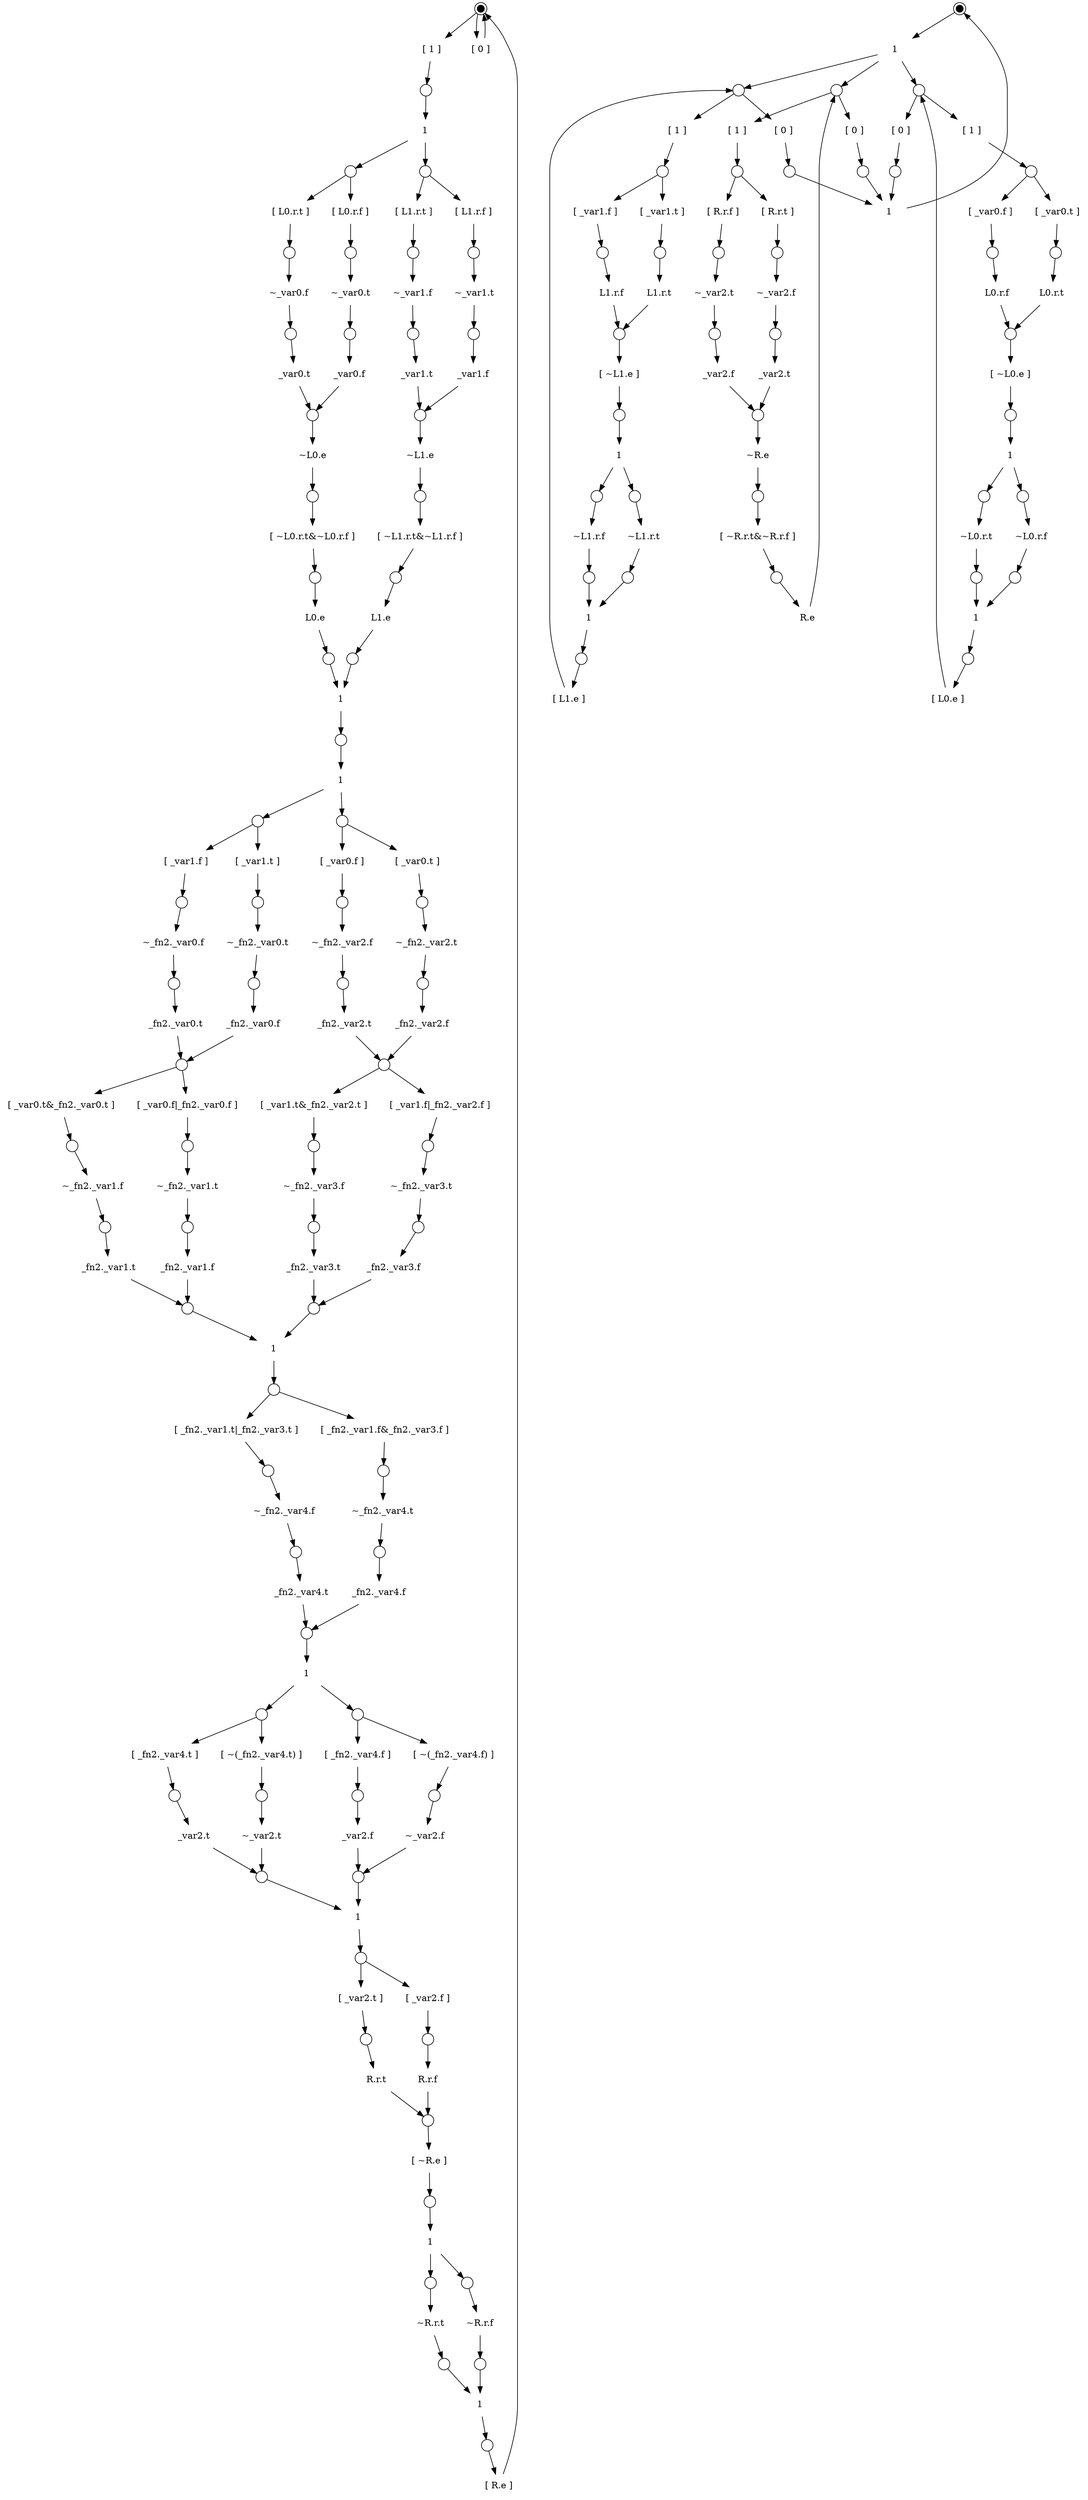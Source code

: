 digraph model
{
	subgraph adder
	{
		graph["label"="" "variables"="L0.r.t,L0.r.f,L0.e,L1.r.t,L1.r.f,L1.e,R.r.t,R.r.f,R.e,_var0.t,_var0.f,_var1.t,_var1.f,_var2.t,_var2.f,_fn2._var0.t,_fn2._var0.f,_fn2._var1.t,_fn2._var1.f,_fn2._var2.t,_fn2._var2.f,_fn2._var3.t,_fn2._var3.f,_fn2._var4.t,_fn2._var4.f" "type"="local" "elaborate"="true" "reset"="~L0.r.t&~L0.r.f&L0.e&~L1.r.t&~L1.r.f&L1.e&~R.r.t&~R.r.f&R.e&~_var0.t&~_var0.f&~_var1.t&~_var1.f&~_var2.t&~_var2.f"];
		S0["shape"="circle" "width"="0.15" "peripheries"="2" "style"="filled" "fillcolor"="#000000" "label"=""];
		T0["shape"="plaintext" "label"="[ 1 ]"];
		S0->T0;
		S1["shape"="circle" "width"="0.25" "label"=""];
		T0->S1;
		T1["shape"="plaintext" "label"="1"];
		S1->T1;
		S2["shape"="circle" "width"="0.25" "label"=""];
		T1->S2;
		T2["shape"="plaintext" "label"="[ L0.r.t ]"];
		S2->T2;
		S3["shape"="circle" "width"="0.25" "label"=""];
		T2->S3;
		T3["shape"="plaintext" "label"="~_var0.f"];
		S3->T3;
		S4["shape"="circle" "width"="0.25" "label"=""];
		T3->S4;
		T4["shape"="plaintext" "label"="_var0.t"];
		S4->T4;
		T5["shape"="plaintext" "label"="[ L0.r.f ]"];
		S2->T5;
		S5["shape"="circle" "width"="0.25" "label"=""];
		T5->S5;
		T6["shape"="plaintext" "label"="~_var0.t"];
		S5->T6;
		S6["shape"="circle" "width"="0.25" "label"=""];
		T6->S6;
		T7["shape"="plaintext" "label"="_var0.f"];
		S6->T7;
		S7["shape"="circle" "width"="0.25" "label"=""];
		T4->S7;
		T7->S7;
		T8["shape"="plaintext" "label"="~L0.e"];
		S7->T8;
		S8["shape"="circle" "width"="0.25" "label"=""];
		T8->S8;
		T9["shape"="plaintext" "label"="[ ~L0.r.t&~L0.r.f ]"];
		S8->T9;
		S9["shape"="circle" "width"="0.25" "label"=""];
		T9->S9;
		T10["shape"="plaintext" "label"="L0.e"];
		S9->T10;
		S10["shape"="circle" "width"="0.25" "label"=""];
		T10->S10;
		S11["shape"="circle" "width"="0.25" "label"=""];
		T1->S11;
		T11["shape"="plaintext" "label"="[ L1.r.t ]"];
		S11->T11;
		S12["shape"="circle" "width"="0.25" "label"=""];
		T11->S12;
		T12["shape"="plaintext" "label"="~_var1.f"];
		S12->T12;
		S13["shape"="circle" "width"="0.25" "label"=""];
		T12->S13;
		T13["shape"="plaintext" "label"="_var1.t"];
		S13->T13;
		T14["shape"="plaintext" "label"="[ L1.r.f ]"];
		S11->T14;
		S14["shape"="circle" "width"="0.25" "label"=""];
		T14->S14;
		T15["shape"="plaintext" "label"="~_var1.t"];
		S14->T15;
		S15["shape"="circle" "width"="0.25" "label"=""];
		T15->S15;
		T16["shape"="plaintext" "label"="_var1.f"];
		S15->T16;
		S16["shape"="circle" "width"="0.25" "label"=""];
		T13->S16;
		T16->S16;
		T17["shape"="plaintext" "label"="~L1.e"];
		S16->T17;
		S17["shape"="circle" "width"="0.25" "label"=""];
		T17->S17;
		T18["shape"="plaintext" "label"="[ ~L1.r.t&~L1.r.f ]"];
		S17->T18;
		S18["shape"="circle" "width"="0.25" "label"=""];
		T18->S18;
		T19["shape"="plaintext" "label"="L1.e"];
		S18->T19;
		S19["shape"="circle" "width"="0.25" "label"=""];
		T19->S19;
		T20["shape"="plaintext" "label"="1"];
		S10->T20;
		S19->T20;
		S20["shape"="circle" "width"="0.25" "label"=""];
		T20->S20;
		T21["shape"="plaintext" "label"="1"];
		S20->T21;
		S21["shape"="circle" "width"="0.25" "label"=""];
		T21->S21;
		T22["shape"="plaintext" "label"="[ _var1.f ]"];
		S21->T22;
		S22["shape"="circle" "width"="0.25" "label"=""];
		T22->S22;
		T23["shape"="plaintext" "label"="~_fn2._var0.f"];
		S22->T23;
		S23["shape"="circle" "width"="0.25" "label"=""];
		T23->S23;
		T24["shape"="plaintext" "label"="_fn2._var0.t"];
		S23->T24;
		T25["shape"="plaintext" "label"="[ _var1.t ]"];
		S21->T25;
		S24["shape"="circle" "width"="0.25" "label"=""];
		T25->S24;
		T26["shape"="plaintext" "label"="~_fn2._var0.t"];
		S24->T26;
		S25["shape"="circle" "width"="0.25" "label"=""];
		T26->S25;
		T27["shape"="plaintext" "label"="_fn2._var0.f"];
		S25->T27;
		S26["shape"="circle" "width"="0.25" "label"=""];
		T24->S26;
		T27->S26;
		T28["shape"="plaintext" "label"="[ _var0.t&_fn2._var0.t ]"];
		S26->T28;
		S27["shape"="circle" "width"="0.25" "label"=""];
		T28->S27;
		T29["shape"="plaintext" "label"="~_fn2._var1.f"];
		S27->T29;
		S28["shape"="circle" "width"="0.25" "label"=""];
		T29->S28;
		T30["shape"="plaintext" "label"="_fn2._var1.t"];
		S28->T30;
		T31["shape"="plaintext" "label"="[ _var0.f|_fn2._var0.f ]"];
		S26->T31;
		S29["shape"="circle" "width"="0.25" "label"=""];
		T31->S29;
		T32["shape"="plaintext" "label"="~_fn2._var1.t"];
		S29->T32;
		S30["shape"="circle" "width"="0.25" "label"=""];
		T32->S30;
		T33["shape"="plaintext" "label"="_fn2._var1.f"];
		S30->T33;
		S31["shape"="circle" "width"="0.25" "label"=""];
		T30->S31;
		T33->S31;
		S32["shape"="circle" "width"="0.25" "label"=""];
		T21->S32;
		T34["shape"="plaintext" "label"="[ _var0.f ]"];
		S32->T34;
		S33["shape"="circle" "width"="0.25" "label"=""];
		T34->S33;
		T35["shape"="plaintext" "label"="~_fn2._var2.f"];
		S33->T35;
		S34["shape"="circle" "width"="0.25" "label"=""];
		T35->S34;
		T36["shape"="plaintext" "label"="_fn2._var2.t"];
		S34->T36;
		T37["shape"="plaintext" "label"="[ _var0.t ]"];
		S32->T37;
		S35["shape"="circle" "width"="0.25" "label"=""];
		T37->S35;
		T38["shape"="plaintext" "label"="~_fn2._var2.t"];
		S35->T38;
		S36["shape"="circle" "width"="0.25" "label"=""];
		T38->S36;
		T39["shape"="plaintext" "label"="_fn2._var2.f"];
		S36->T39;
		S37["shape"="circle" "width"="0.25" "label"=""];
		T36->S37;
		T39->S37;
		T40["shape"="plaintext" "label"="[ _var1.t&_fn2._var2.t ]"];
		S37->T40;
		S38["shape"="circle" "width"="0.25" "label"=""];
		T40->S38;
		T41["shape"="plaintext" "label"="~_fn2._var3.f"];
		S38->T41;
		S39["shape"="circle" "width"="0.25" "label"=""];
		T41->S39;
		T42["shape"="plaintext" "label"="_fn2._var3.t"];
		S39->T42;
		T43["shape"="plaintext" "label"="[ _var1.f|_fn2._var2.f ]"];
		S37->T43;
		S40["shape"="circle" "width"="0.25" "label"=""];
		T43->S40;
		T44["shape"="plaintext" "label"="~_fn2._var3.t"];
		S40->T44;
		S41["shape"="circle" "width"="0.25" "label"=""];
		T44->S41;
		T45["shape"="plaintext" "label"="_fn2._var3.f"];
		S41->T45;
		S42["shape"="circle" "width"="0.25" "label"=""];
		T42->S42;
		T45->S42;
		T46["shape"="plaintext" "label"="1"];
		S31->T46;
		S42->T46;
		S43["shape"="circle" "width"="0.25" "label"=""];
		T46->S43;
		T47["shape"="plaintext" "label"="[ _fn2._var1.t|_fn2._var3.t ]"];
		S43->T47;
		S44["shape"="circle" "width"="0.25" "label"=""];
		T47->S44;
		T48["shape"="plaintext" "label"="~_fn2._var4.f"];
		S44->T48;
		S45["shape"="circle" "width"="0.25" "label"=""];
		T48->S45;
		T49["shape"="plaintext" "label"="_fn2._var4.t"];
		S45->T49;
		T50["shape"="plaintext" "label"="[ _fn2._var1.f&_fn2._var3.f ]"];
		S43->T50;
		S46["shape"="circle" "width"="0.25" "label"=""];
		T50->S46;
		T51["shape"="plaintext" "label"="~_fn2._var4.t"];
		S46->T51;
		S47["shape"="circle" "width"="0.25" "label"=""];
		T51->S47;
		T52["shape"="plaintext" "label"="_fn2._var4.f"];
		S47->T52;
		S48["shape"="circle" "width"="0.25" "label"=""];
		T49->S48;
		T52->S48;
		T53["shape"="plaintext" "label"="1"];
		S48->T53;
		S49["shape"="circle" "width"="0.25" "label"=""];
		T53->S49;
		T54["shape"="plaintext" "label"="[ _fn2._var4.t ]"];
		S49->T54;
		S50["shape"="circle" "width"="0.25" "label"=""];
		T54->S50;
		T55["shape"="plaintext" "label"="_var2.t"];
		S50->T55;
		T56["shape"="plaintext" "label"="[ ~(_fn2._var4.t) ]"];
		S49->T56;
		S51["shape"="circle" "width"="0.25" "label"=""];
		T56->S51;
		T57["shape"="plaintext" "label"="~_var2.t"];
		S51->T57;
		S52["shape"="circle" "width"="0.25" "label"=""];
		T55->S52;
		T57->S52;
		S53["shape"="circle" "width"="0.25" "label"=""];
		T53->S53;
		T58["shape"="plaintext" "label"="[ _fn2._var4.f ]"];
		S53->T58;
		S54["shape"="circle" "width"="0.25" "label"=""];
		T58->S54;
		T59["shape"="plaintext" "label"="_var2.f"];
		S54->T59;
		T60["shape"="plaintext" "label"="[ ~(_fn2._var4.f) ]"];
		S53->T60;
		S55["shape"="circle" "width"="0.25" "label"=""];
		T60->S55;
		T61["shape"="plaintext" "label"="~_var2.f"];
		S55->T61;
		S56["shape"="circle" "width"="0.25" "label"=""];
		T59->S56;
		T61->S56;
		T62["shape"="plaintext" "label"="1"];
		S52->T62;
		S56->T62;
		S57["shape"="circle" "width"="0.25" "label"=""];
		T62->S57;
		T63["shape"="plaintext" "label"="[ _var2.t ]"];
		S57->T63;
		S58["shape"="circle" "width"="0.25" "label"=""];
		T63->S58;
		T64["shape"="plaintext" "label"="R.r.t"];
		S58->T64;
		T65["shape"="plaintext" "label"="[ _var2.f ]"];
		S57->T65;
		S59["shape"="circle" "width"="0.25" "label"=""];
		T65->S59;
		T66["shape"="plaintext" "label"="R.r.f"];
		S59->T66;
		S60["shape"="circle" "width"="0.25" "label"=""];
		T64->S60;
		T66->S60;
		T67["shape"="plaintext" "label"="[ ~R.e ]"];
		S60->T67;
		S61["shape"="circle" "width"="0.25" "label"=""];
		T67->S61;
		T68["shape"="plaintext" "label"="1"];
		S61->T68;
		S62["shape"="circle" "width"="0.25" "label"=""];
		T68->S62;
		T69["shape"="plaintext" "label"="~R.r.t"];
		S62->T69;
		S63["shape"="circle" "width"="0.25" "label"=""];
		T69->S63;
		S64["shape"="circle" "width"="0.25" "label"=""];
		T68->S64;
		T70["shape"="plaintext" "label"="~R.r.f"];
		S64->T70;
		S65["shape"="circle" "width"="0.25" "label"=""];
		T70->S65;
		T71["shape"="plaintext" "label"="1"];
		S63->T71;
		S65->T71;
		S66["shape"="circle" "width"="0.25" "label"=""];
		T71->S66;
		T72["shape"="plaintext" "label"="[ R.e ]"];
		S66->T72;
		T72->S0;
		T73["shape"="plaintext" "label"="[ 0 ]"];
		S0->T73;
		T73->S0;
	}
	subgraph environment
	{
		graph["label"="" "variables"="L0.r.t,L0.r.f,L0.e,L1.r.t,L1.r.f,L1.e,R.r.t,R.r.f,R.e,_var0.t,_var0.f,_var1.t,_var1.f,_var2.t,_var2.f" "type"="remote" "elaborate"="false" "reset"="~L0.r.t&~L0.r.f&L0.e&~L1.r.t&~L1.r.f&L1.e&~R.r.t&~R.r.f&R.e&~_var0.t&~_var0.f&~_var1.t&~_var1.f&~_var2.t&~_var2.f"];
		S67["shape"="circle" "width"="0.15" "peripheries"="2" "style"="filled" "fillcolor"="#000000" "label"=""];
		T74["shape"="plaintext" "label"="1"];
		S67->T74;
		S68["shape"="circle" "width"="0.25" "label"=""];
		T74->S68;
		T75["shape"="plaintext" "label"="[ 1 ]"];
		S68->T75;
		S69["shape"="circle" "width"="0.25" "label"=""];
		T75->S69;
		T76["shape"="plaintext" "label"="[ _var0.t ]"];
		S69->T76;
		S70["shape"="circle" "width"="0.25" "label"=""];
		T76->S70;
		T77["shape"="plaintext" "label"="L0.r.t"];
		S70->T77;
		T78["shape"="plaintext" "label"="[ _var0.f ]"];
		S69->T78;
		S71["shape"="circle" "width"="0.25" "label"=""];
		T78->S71;
		T79["shape"="plaintext" "label"="L0.r.f"];
		S71->T79;
		S72["shape"="circle" "width"="0.25" "label"=""];
		T77->S72;
		T79->S72;
		T80["shape"="plaintext" "label"="[ ~L0.e ]"];
		S72->T80;
		S73["shape"="circle" "width"="0.25" "label"=""];
		T80->S73;
		T81["shape"="plaintext" "label"="1"];
		S73->T81;
		S74["shape"="circle" "width"="0.25" "label"=""];
		T81->S74;
		T82["shape"="plaintext" "label"="~L0.r.t"];
		S74->T82;
		S75["shape"="circle" "width"="0.25" "label"=""];
		T82->S75;
		S76["shape"="circle" "width"="0.25" "label"=""];
		T81->S76;
		T83["shape"="plaintext" "label"="~L0.r.f"];
		S76->T83;
		S77["shape"="circle" "width"="0.25" "label"=""];
		T83->S77;
		T84["shape"="plaintext" "label"="1"];
		S75->T84;
		S77->T84;
		S78["shape"="circle" "width"="0.25" "label"=""];
		T84->S78;
		T85["shape"="plaintext" "label"="[ L0.e ]"];
		S78->T85;
		T85->S68;
		T86["shape"="plaintext" "label"="[ 0 ]"];
		S68->T86;
		S79["shape"="circle" "width"="0.25" "label"=""];
		T86->S79;
		S80["shape"="circle" "width"="0.25" "label"=""];
		T74->S80;
		T87["shape"="plaintext" "label"="[ 1 ]"];
		S80->T87;
		S81["shape"="circle" "width"="0.25" "label"=""];
		T87->S81;
		T88["shape"="plaintext" "label"="[ _var1.t ]"];
		S81->T88;
		S82["shape"="circle" "width"="0.25" "label"=""];
		T88->S82;
		T89["shape"="plaintext" "label"="L1.r.t"];
		S82->T89;
		T90["shape"="plaintext" "label"="[ _var1.f ]"];
		S81->T90;
		S83["shape"="circle" "width"="0.25" "label"=""];
		T90->S83;
		T91["shape"="plaintext" "label"="L1.r.f"];
		S83->T91;
		S84["shape"="circle" "width"="0.25" "label"=""];
		T89->S84;
		T91->S84;
		T92["shape"="plaintext" "label"="[ ~L1.e ]"];
		S84->T92;
		S85["shape"="circle" "width"="0.25" "label"=""];
		T92->S85;
		T93["shape"="plaintext" "label"="1"];
		S85->T93;
		S86["shape"="circle" "width"="0.25" "label"=""];
		T93->S86;
		T94["shape"="plaintext" "label"="~L1.r.t"];
		S86->T94;
		S87["shape"="circle" "width"="0.25" "label"=""];
		T94->S87;
		S88["shape"="circle" "width"="0.25" "label"=""];
		T93->S88;
		T95["shape"="plaintext" "label"="~L1.r.f"];
		S88->T95;
		S89["shape"="circle" "width"="0.25" "label"=""];
		T95->S89;
		T96["shape"="plaintext" "label"="1"];
		S87->T96;
		S89->T96;
		S90["shape"="circle" "width"="0.25" "label"=""];
		T96->S90;
		T97["shape"="plaintext" "label"="[ L1.e ]"];
		S90->T97;
		T97->S80;
		T98["shape"="plaintext" "label"="[ 0 ]"];
		S80->T98;
		S91["shape"="circle" "width"="0.25" "label"=""];
		T98->S91;
		S92["shape"="circle" "width"="0.25" "label"=""];
		T74->S92;
		T99["shape"="plaintext" "label"="[ 1 ]"];
		S92->T99;
		S93["shape"="circle" "width"="0.25" "label"=""];
		T99->S93;
		T100["shape"="plaintext" "label"="[ R.r.t ]"];
		S93->T100;
		S94["shape"="circle" "width"="0.25" "label"=""];
		T100->S94;
		T101["shape"="plaintext" "label"="~_var2.f"];
		S94->T101;
		S95["shape"="circle" "width"="0.25" "label"=""];
		T101->S95;
		T102["shape"="plaintext" "label"="_var2.t"];
		S95->T102;
		T103["shape"="plaintext" "label"="[ R.r.f ]"];
		S93->T103;
		S96["shape"="circle" "width"="0.25" "label"=""];
		T103->S96;
		T104["shape"="plaintext" "label"="~_var2.t"];
		S96->T104;
		S97["shape"="circle" "width"="0.25" "label"=""];
		T104->S97;
		T105["shape"="plaintext" "label"="_var2.f"];
		S97->T105;
		S98["shape"="circle" "width"="0.25" "label"=""];
		T102->S98;
		T105->S98;
		T106["shape"="plaintext" "label"="~R.e"];
		S98->T106;
		S99["shape"="circle" "width"="0.25" "label"=""];
		T106->S99;
		T107["shape"="plaintext" "label"="[ ~R.r.t&~R.r.f ]"];
		S99->T107;
		S100["shape"="circle" "width"="0.25" "label"=""];
		T107->S100;
		T108["shape"="plaintext" "label"="R.e"];
		S100->T108;
		T108->S92;
		T109["shape"="plaintext" "label"="[ 0 ]"];
		S92->T109;
		S101["shape"="circle" "width"="0.25" "label"=""];
		T109->S101;
		T110["shape"="plaintext" "label"="1"];
		S79->T110;
		S91->T110;
		S101->T110;
		T110->S67;
	}
}
